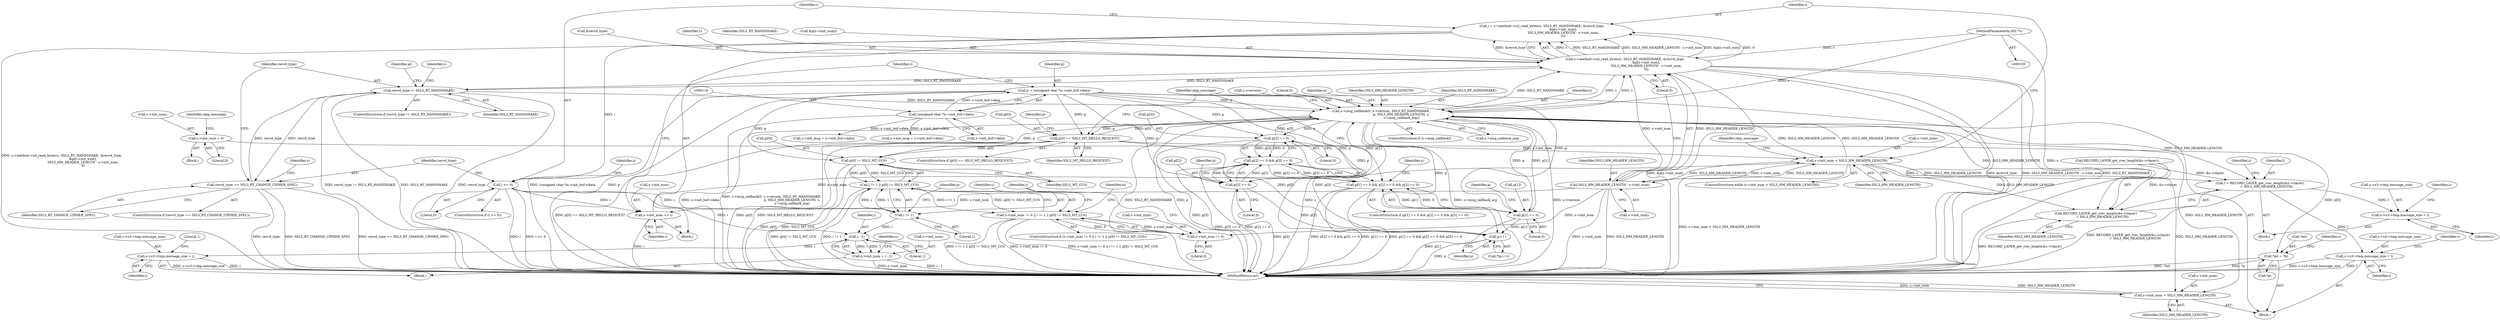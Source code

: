 digraph "0_openssl_4b390b6c3f8df925dc92a3dd6b022baa9a2f4650_0@integer" {
"1000133" [label="(Call,i = s->method->ssl_read_bytes(s, SSL3_RT_HANDSHAKE, &recvd_type,\n                                          &p[s->init_num],\n                                          SSL3_HM_HEADER_LENGTH - s->init_num,\n                                          0))"];
"1000135" [label="(Call,s->method->ssl_read_bytes(s, SSL3_RT_HANDSHAKE, &recvd_type,\n                                          &p[s->init_num],\n                                          SSL3_HM_HEADER_LENGTH - s->init_num,\n                                          0))"];
"1000286" [label="(Call,s->msg_callback(0, s->version, SSL3_RT_HANDSHAKE,\n                                        p, SSL3_HM_HEADER_LENGTH, s,\n                                        s->msg_callback_arg))"];
"1000225" [label="(Call,recvd_type != SSL3_RT_HANDSHAKE)"];
"1000165" [label="(Call,recvd_type == SSL3_RT_CHANGE_CIPHER_SPEC)"];
"1000250" [label="(Call,p[0] == SSL3_MT_HELLO_REQUEST)"];
"1000115" [label="(Call,p = (unsigned char *)s->init_buf->data)"];
"1000117" [label="(Call,(unsigned char *)s->init_buf->data)"];
"1000268" [label="(Call,p[3] == 0)"];
"1000263" [label="(Call,p[2] == 0)"];
"1000257" [label="(Call,p[1] == 0)"];
"1000127" [label="(Call,s->init_num < SSL3_HM_HEADER_LENGTH)"];
"1000236" [label="(Call,s->init_num += i)"];
"1000153" [label="(Call,i <= 0)"];
"1000133" [label="(Call,i = s->method->ssl_read_bytes(s, SSL3_RT_HANDSHAKE, &recvd_type,\n                                          &p[s->init_num],\n                                          SSL3_HM_HEADER_LENGTH - s->init_num,\n                                          0))"];
"1000146" [label="(Call,SSL3_HM_HEADER_LENGTH - s->init_num)"];
"1000274" [label="(Call,s->init_num = 0)"];
"1000106" [label="(MethodParameterIn,SSL *s)"];
"1000177" [label="(Call,i != 1)"];
"1000176" [label="(Call,i != 1 || p[0] != SSL3_MT_CCS)"];
"1000170" [label="(Call,s->init_num != 0 || i != 1 || p[0] != SSL3_MT_CCS)"];
"1000209" [label="(Call,i - 1)"];
"1000205" [label="(Call,s->init_num = i - 1)"];
"1000212" [label="(Call,s->s3->tmp.message_size = i)"];
"1000180" [label="(Call,p[0] != SSL3_MT_CCS)"];
"1000299" [label="(Call,*mt = *p)"];
"1000313" [label="(Call,p++)"];
"1000256" [label="(Call,p[1] == 0 && p[2] == 0 && p[3] == 0)"];
"1000262" [label="(Call,p[2] == 0 && p[3] == 0)"];
"1000322" [label="(Call,l = RECORD_LAYER_get_rrec_length(&s->rlayer)\n             + SSL3_HM_HEADER_LENGTH)"];
"1000331" [label="(Call,s->s3->tmp.message_size = l)"];
"1000349" [label="(Call,s->s3->tmp.message_size = l)"];
"1000324" [label="(Call,RECORD_LAYER_get_rrec_length(&s->rlayer)\n             + SSL3_HM_HEADER_LENGTH)"];
"1000367" [label="(Call,s->init_num = SSL3_HM_HEADER_LENGTH)"];
"1000171" [label="(Call,s->init_num != 0)"];
"1000129" [label="(Identifier,s)"];
"1000264" [label="(Call,p[2])"];
"1000211" [label="(Literal,1)"];
"1000251" [label="(Call,p[0])"];
"1000119" [label="(Call,s->init_buf->data)"];
"1000293" [label="(Identifier,SSL3_HM_HEADER_LENGTH)"];
"1000339" [label="(Identifier,l)"];
"1000216" [label="(Identifier,s)"];
"1000325" [label="(Call,RECORD_LAYER_get_rrec_length(&s->rlayer))"];
"1000298" [label="(Identifier,skip_message)"];
"1000132" [label="(Block,)"];
"1000358" [label="(Call,s->init_msg = s->init_buf->data)"];
"1000224" [label="(ControlStructure,if (recvd_type != SSL3_RT_HANDSHAKE))"];
"1000263" [label="(Call,p[2] == 0)"];
"1000167" [label="(Identifier,SSL3_RT_CHANGE_CIPHER_SPEC)"];
"1000324" [label="(Call,RECORD_LAYER_get_rrec_length(&s->rlayer)\n             + SSL3_HM_HEADER_LENGTH)"];
"1000210" [label="(Identifier,i)"];
"1000134" [label="(Identifier,i)"];
"1000155" [label="(Literal,0)"];
"1000371" [label="(Identifier,SSL3_HM_HEADER_LENGTH)"];
"1000270" [label="(Identifier,p)"];
"1000126" [label="(ControlStructure,while (s->init_num < SSL3_HM_HEADER_LENGTH))"];
"1000302" [label="(Call,*p)"];
"1000128" [label="(Call,s->init_num)"];
"1000209" [label="(Call,i - 1)"];
"1000332" [label="(Call,s->s3->tmp.message_size)"];
"1000272" [label="(Literal,0)"];
"1000177" [label="(Call,i != 1)"];
"1000138" [label="(Call,&recvd_type)"];
"1000225" [label="(Call,recvd_type != SSL3_RT_HANDSHAKE)"];
"1000331" [label="(Call,s->s3->tmp.message_size = l)"];
"1000342" [label="(Identifier,s)"];
"1000257" [label="(Call,p[1] == 0)"];
"1000250" [label="(Call,p[0] == SSL3_MT_HELLO_REQUEST)"];
"1000179" [label="(Literal,1)"];
"1000148" [label="(Call,s->init_num)"];
"1000154" [label="(Identifier,i)"];
"1000151" [label="(Literal,0)"];
"1000357" [label="(Identifier,l)"];
"1000322" [label="(Call,l = RECORD_LAYER_get_rrec_length(&s->rlayer)\n             + SSL3_HM_HEADER_LENGTH)"];
"1000291" [label="(Identifier,SSL3_RT_HANDSHAKE)"];
"1000269" [label="(Call,p[3])"];
"1000169" [label="(ControlStructure,if (s->init_num != 0 || i != 1 || p[0] != SSL3_MT_CCS))"];
"1000294" [label="(Identifier,s)"];
"1000368" [label="(Call,s->init_num)"];
"1000212" [label="(Call,s->s3->tmp.message_size = i)"];
"1000172" [label="(Call,s->init_num)"];
"1000288" [label="(Call,s->version)"];
"1000312" [label="(Call,*(p++))"];
"1000115" [label="(Call,p = (unsigned char *)s->init_buf->data)"];
"1000276" [label="(Identifier,s)"];
"1000173" [label="(Identifier,s)"];
"1000206" [label="(Call,s->init_num)"];
"1000226" [label="(Identifier,recvd_type)"];
"1000280" [label="(Identifier,skip_message)"];
"1000176" [label="(Call,i != 1 || p[0] != SSL3_MT_CCS)"];
"1000287" [label="(Literal,0)"];
"1000166" [label="(Identifier,recvd_type)"];
"1000136" [label="(Identifier,s)"];
"1000299" [label="(Call,*mt = *p)"];
"1000116" [label="(Identifier,p)"];
"1000133" [label="(Call,i = s->method->ssl_read_bytes(s, SSL3_RT_HANDSHAKE, &recvd_type,\n                                          &p[s->init_num],\n                                          SSL3_HM_HEADER_LENGTH - s->init_num,\n                                          0))"];
"1000184" [label="(Identifier,SSL3_MT_CCS)"];
"1000275" [label="(Call,s->init_num)"];
"1000259" [label="(Identifier,p)"];
"1000205" [label="(Call,s->init_num = i - 1)"];
"1000197" [label="(Identifier,s)"];
"1000108" [label="(Block,)"];
"1000367" [label="(Call,s->init_num = SSL3_HM_HEADER_LENGTH)"];
"1000335" [label="(Identifier,s)"];
"1000314" [label="(Identifier,p)"];
"1000255" [label="(ControlStructure,if (p[1] == 0 && p[2] == 0 && p[3] == 0))"];
"1000350" [label="(Call,s->s3->tmp.message_size)"];
"1000267" [label="(Literal,0)"];
"1000274" [label="(Call,s->init_num = 0)"];
"1000254" [label="(Identifier,SSL3_MT_HELLO_REQUEST)"];
"1000165" [label="(Call,recvd_type == SSL3_RT_CHANGE_CIPHER_SPEC)"];
"1000323" [label="(Identifier,l)"];
"1000282" [label="(ControlStructure,if (s->msg_callback))"];
"1000295" [label="(Call,s->msg_callback_arg)"];
"1000286" [label="(Call,s->msg_callback(0, s->version, SSL3_RT_HANDSHAKE,\n                                        p, SSL3_HM_HEADER_LENGTH, s,\n                                        s->msg_callback_arg))"];
"1000300" [label="(Call,*mt)"];
"1000159" [label="(Identifier,s)"];
"1000273" [label="(Block,)"];
"1000171" [label="(Call,s->init_num != 0)"];
"1000313" [label="(Call,p++)"];
"1000240" [label="(Identifier,i)"];
"1000237" [label="(Call,s->init_num)"];
"1000292" [label="(Identifier,p)"];
"1000147" [label="(Identifier,SSL3_HM_HEADER_LENGTH)"];
"1000117" [label="(Call,(unsigned char *)s->init_buf->data)"];
"1000242" [label="(Identifier,skip_message)"];
"1000168" [label="(Block,)"];
"1000308" [label="(Identifier,s)"];
"1000222" [label="(Literal,1)"];
"1000340" [label="(Call,s->init_msg = s->init_buf->data)"];
"1000187" [label="(Identifier,al)"];
"1000227" [label="(Identifier,SSL3_RT_HANDSHAKE)"];
"1000372" [label="(MethodReturn,int)"];
"1000152" [label="(ControlStructure,if (i <= 0))"];
"1000127" [label="(Call,s->init_num < SSL3_HM_HEADER_LENGTH)"];
"1000164" [label="(ControlStructure,if (recvd_type == SSL3_RT_CHANGE_CIPHER_SPEC))"];
"1000360" [label="(Identifier,s)"];
"1000137" [label="(Identifier,SSL3_RT_HANDSHAKE)"];
"1000140" [label="(Call,&p[s->init_num])"];
"1000153" [label="(Call,i <= 0)"];
"1000213" [label="(Call,s->s3->tmp.message_size)"];
"1000170" [label="(Call,s->init_num != 0 || i != 1 || p[0] != SSL3_MT_CCS)"];
"1000321" [label="(Block,)"];
"1000175" [label="(Literal,0)"];
"1000265" [label="(Identifier,p)"];
"1000268" [label="(Call,p[3] == 0)"];
"1000349" [label="(Call,s->s3->tmp.message_size = l)"];
"1000106" [label="(MethodParameterIn,SSL *s)"];
"1000258" [label="(Call,p[1])"];
"1000230" [label="(Identifier,al)"];
"1000262" [label="(Call,p[2] == 0 && p[3] == 0)"];
"1000180" [label="(Call,p[0] != SSL3_MT_CCS)"];
"1000256" [label="(Call,p[1] == 0 && p[2] == 0 && p[3] == 0)"];
"1000220" [label="(Identifier,i)"];
"1000236" [label="(Call,s->init_num += i)"];
"1000135" [label="(Call,s->method->ssl_read_bytes(s, SSL3_RT_HANDSHAKE, &recvd_type,\n                                          &p[s->init_num],\n                                          SSL3_HM_HEADER_LENGTH - s->init_num,\n                                          0))"];
"1000181" [label="(Call,p[0])"];
"1000330" [label="(Identifier,SSL3_HM_HEADER_LENGTH)"];
"1000178" [label="(Identifier,i)"];
"1000238" [label="(Identifier,s)"];
"1000261" [label="(Literal,0)"];
"1000278" [label="(Literal,0)"];
"1000131" [label="(Identifier,SSL3_HM_HEADER_LENGTH)"];
"1000182" [label="(Identifier,p)"];
"1000146" [label="(Call,SSL3_HM_HEADER_LENGTH - s->init_num)"];
"1000249" [label="(ControlStructure,if (p[0] == SSL3_MT_HELLO_REQUEST))"];
"1000133" -> "1000132"  [label="AST: "];
"1000133" -> "1000135"  [label="CFG: "];
"1000134" -> "1000133"  [label="AST: "];
"1000135" -> "1000133"  [label="AST: "];
"1000154" -> "1000133"  [label="CFG: "];
"1000133" -> "1000372"  [label="DDG: s->method->ssl_read_bytes(s, SSL3_RT_HANDSHAKE, &recvd_type,\n                                          &p[s->init_num],\n                                          SSL3_HM_HEADER_LENGTH - s->init_num,\n                                          0)"];
"1000135" -> "1000133"  [label="DDG: s"];
"1000135" -> "1000133"  [label="DDG: SSL3_RT_HANDSHAKE"];
"1000135" -> "1000133"  [label="DDG: SSL3_HM_HEADER_LENGTH - s->init_num"];
"1000135" -> "1000133"  [label="DDG: &p[s->init_num]"];
"1000135" -> "1000133"  [label="DDG: 0"];
"1000135" -> "1000133"  [label="DDG: &recvd_type"];
"1000133" -> "1000153"  [label="DDG: i"];
"1000135" -> "1000151"  [label="CFG: "];
"1000136" -> "1000135"  [label="AST: "];
"1000137" -> "1000135"  [label="AST: "];
"1000138" -> "1000135"  [label="AST: "];
"1000140" -> "1000135"  [label="AST: "];
"1000146" -> "1000135"  [label="AST: "];
"1000151" -> "1000135"  [label="AST: "];
"1000135" -> "1000372"  [label="DDG: &p[s->init_num]"];
"1000135" -> "1000372"  [label="DDG: s"];
"1000135" -> "1000372"  [label="DDG: &recvd_type"];
"1000135" -> "1000372"  [label="DDG: SSL3_HM_HEADER_LENGTH - s->init_num"];
"1000135" -> "1000372"  [label="DDG: SSL3_RT_HANDSHAKE"];
"1000286" -> "1000135"  [label="DDG: s"];
"1000286" -> "1000135"  [label="DDG: SSL3_RT_HANDSHAKE"];
"1000106" -> "1000135"  [label="DDG: s"];
"1000225" -> "1000135"  [label="DDG: SSL3_RT_HANDSHAKE"];
"1000146" -> "1000135"  [label="DDG: SSL3_HM_HEADER_LENGTH"];
"1000146" -> "1000135"  [label="DDG: s->init_num"];
"1000135" -> "1000225"  [label="DDG: SSL3_RT_HANDSHAKE"];
"1000135" -> "1000286"  [label="DDG: s"];
"1000286" -> "1000282"  [label="AST: "];
"1000286" -> "1000295"  [label="CFG: "];
"1000287" -> "1000286"  [label="AST: "];
"1000288" -> "1000286"  [label="AST: "];
"1000291" -> "1000286"  [label="AST: "];
"1000292" -> "1000286"  [label="AST: "];
"1000293" -> "1000286"  [label="AST: "];
"1000294" -> "1000286"  [label="AST: "];
"1000295" -> "1000286"  [label="AST: "];
"1000298" -> "1000286"  [label="CFG: "];
"1000286" -> "1000372"  [label="DDG: s->msg_callback(0, s->version, SSL3_RT_HANDSHAKE,\n                                        p, SSL3_HM_HEADER_LENGTH, s,\n                                        s->msg_callback_arg)"];
"1000286" -> "1000372"  [label="DDG: SSL3_RT_HANDSHAKE"];
"1000286" -> "1000372"  [label="DDG: p"];
"1000286" -> "1000372"  [label="DDG: s"];
"1000286" -> "1000372"  [label="DDG: s->msg_callback_arg"];
"1000286" -> "1000372"  [label="DDG: s->version"];
"1000286" -> "1000127"  [label="DDG: SSL3_HM_HEADER_LENGTH"];
"1000286" -> "1000180"  [label="DDG: p"];
"1000286" -> "1000250"  [label="DDG: p"];
"1000286" -> "1000257"  [label="DDG: p"];
"1000286" -> "1000263"  [label="DDG: p"];
"1000286" -> "1000268"  [label="DDG: p"];
"1000225" -> "1000286"  [label="DDG: SSL3_RT_HANDSHAKE"];
"1000250" -> "1000286"  [label="DDG: p[0]"];
"1000268" -> "1000286"  [label="DDG: p[3]"];
"1000263" -> "1000286"  [label="DDG: p[2]"];
"1000257" -> "1000286"  [label="DDG: p[1]"];
"1000115" -> "1000286"  [label="DDG: p"];
"1000127" -> "1000286"  [label="DDG: SSL3_HM_HEADER_LENGTH"];
"1000106" -> "1000286"  [label="DDG: s"];
"1000286" -> "1000313"  [label="DDG: p"];
"1000286" -> "1000322"  [label="DDG: SSL3_HM_HEADER_LENGTH"];
"1000286" -> "1000324"  [label="DDG: SSL3_HM_HEADER_LENGTH"];
"1000286" -> "1000367"  [label="DDG: SSL3_HM_HEADER_LENGTH"];
"1000225" -> "1000224"  [label="AST: "];
"1000225" -> "1000227"  [label="CFG: "];
"1000226" -> "1000225"  [label="AST: "];
"1000227" -> "1000225"  [label="AST: "];
"1000230" -> "1000225"  [label="CFG: "];
"1000238" -> "1000225"  [label="CFG: "];
"1000225" -> "1000372"  [label="DDG: recvd_type != SSL3_RT_HANDSHAKE"];
"1000225" -> "1000372"  [label="DDG: SSL3_RT_HANDSHAKE"];
"1000225" -> "1000372"  [label="DDG: recvd_type"];
"1000225" -> "1000165"  [label="DDG: recvd_type"];
"1000165" -> "1000225"  [label="DDG: recvd_type"];
"1000165" -> "1000164"  [label="AST: "];
"1000165" -> "1000167"  [label="CFG: "];
"1000166" -> "1000165"  [label="AST: "];
"1000167" -> "1000165"  [label="AST: "];
"1000173" -> "1000165"  [label="CFG: "];
"1000226" -> "1000165"  [label="CFG: "];
"1000165" -> "1000372"  [label="DDG: recvd_type"];
"1000165" -> "1000372"  [label="DDG: SSL3_RT_CHANGE_CIPHER_SPEC"];
"1000165" -> "1000372"  [label="DDG: recvd_type == SSL3_RT_CHANGE_CIPHER_SPEC"];
"1000250" -> "1000249"  [label="AST: "];
"1000250" -> "1000254"  [label="CFG: "];
"1000251" -> "1000250"  [label="AST: "];
"1000254" -> "1000250"  [label="AST: "];
"1000298" -> "1000250"  [label="CFG: "];
"1000259" -> "1000250"  [label="CFG: "];
"1000250" -> "1000372"  [label="DDG: p[0]"];
"1000250" -> "1000372"  [label="DDG: SSL3_MT_HELLO_REQUEST"];
"1000250" -> "1000372"  [label="DDG: p[0] == SSL3_MT_HELLO_REQUEST"];
"1000250" -> "1000180"  [label="DDG: p[0]"];
"1000115" -> "1000250"  [label="DDG: p"];
"1000250" -> "1000299"  [label="DDG: p[0]"];
"1000250" -> "1000313"  [label="DDG: p[0]"];
"1000115" -> "1000108"  [label="AST: "];
"1000115" -> "1000117"  [label="CFG: "];
"1000116" -> "1000115"  [label="AST: "];
"1000117" -> "1000115"  [label="AST: "];
"1000129" -> "1000115"  [label="CFG: "];
"1000115" -> "1000372"  [label="DDG: (unsigned char *)s->init_buf->data"];
"1000115" -> "1000372"  [label="DDG: p"];
"1000117" -> "1000115"  [label="DDG: s->init_buf->data"];
"1000115" -> "1000180"  [label="DDG: p"];
"1000115" -> "1000257"  [label="DDG: p"];
"1000115" -> "1000263"  [label="DDG: p"];
"1000115" -> "1000268"  [label="DDG: p"];
"1000115" -> "1000313"  [label="DDG: p"];
"1000117" -> "1000119"  [label="CFG: "];
"1000118" -> "1000117"  [label="AST: "];
"1000119" -> "1000117"  [label="AST: "];
"1000117" -> "1000372"  [label="DDG: s->init_buf->data"];
"1000117" -> "1000340"  [label="DDG: s->init_buf->data"];
"1000117" -> "1000358"  [label="DDG: s->init_buf->data"];
"1000268" -> "1000262"  [label="AST: "];
"1000268" -> "1000272"  [label="CFG: "];
"1000269" -> "1000268"  [label="AST: "];
"1000272" -> "1000268"  [label="AST: "];
"1000262" -> "1000268"  [label="CFG: "];
"1000268" -> "1000372"  [label="DDG: p[3]"];
"1000268" -> "1000262"  [label="DDG: p[3]"];
"1000268" -> "1000262"  [label="DDG: 0"];
"1000268" -> "1000313"  [label="DDG: p[3]"];
"1000263" -> "1000262"  [label="AST: "];
"1000263" -> "1000267"  [label="CFG: "];
"1000264" -> "1000263"  [label="AST: "];
"1000267" -> "1000263"  [label="AST: "];
"1000270" -> "1000263"  [label="CFG: "];
"1000262" -> "1000263"  [label="CFG: "];
"1000263" -> "1000372"  [label="DDG: p[2]"];
"1000263" -> "1000262"  [label="DDG: p[2]"];
"1000263" -> "1000262"  [label="DDG: 0"];
"1000263" -> "1000313"  [label="DDG: p[2]"];
"1000257" -> "1000256"  [label="AST: "];
"1000257" -> "1000261"  [label="CFG: "];
"1000258" -> "1000257"  [label="AST: "];
"1000261" -> "1000257"  [label="AST: "];
"1000265" -> "1000257"  [label="CFG: "];
"1000256" -> "1000257"  [label="CFG: "];
"1000257" -> "1000372"  [label="DDG: p[1]"];
"1000257" -> "1000256"  [label="DDG: p[1]"];
"1000257" -> "1000256"  [label="DDG: 0"];
"1000257" -> "1000313"  [label="DDG: p[1]"];
"1000127" -> "1000126"  [label="AST: "];
"1000127" -> "1000131"  [label="CFG: "];
"1000128" -> "1000127"  [label="AST: "];
"1000131" -> "1000127"  [label="AST: "];
"1000134" -> "1000127"  [label="CFG: "];
"1000242" -> "1000127"  [label="CFG: "];
"1000127" -> "1000372"  [label="DDG: s->init_num < SSL3_HM_HEADER_LENGTH"];
"1000236" -> "1000127"  [label="DDG: s->init_num"];
"1000274" -> "1000127"  [label="DDG: s->init_num"];
"1000146" -> "1000127"  [label="DDG: SSL3_HM_HEADER_LENGTH"];
"1000127" -> "1000146"  [label="DDG: SSL3_HM_HEADER_LENGTH"];
"1000127" -> "1000146"  [label="DDG: s->init_num"];
"1000127" -> "1000322"  [label="DDG: SSL3_HM_HEADER_LENGTH"];
"1000127" -> "1000324"  [label="DDG: SSL3_HM_HEADER_LENGTH"];
"1000127" -> "1000367"  [label="DDG: SSL3_HM_HEADER_LENGTH"];
"1000236" -> "1000132"  [label="AST: "];
"1000236" -> "1000240"  [label="CFG: "];
"1000237" -> "1000236"  [label="AST: "];
"1000240" -> "1000236"  [label="AST: "];
"1000129" -> "1000236"  [label="CFG: "];
"1000236" -> "1000372"  [label="DDG: i"];
"1000153" -> "1000236"  [label="DDG: i"];
"1000146" -> "1000236"  [label="DDG: s->init_num"];
"1000153" -> "1000152"  [label="AST: "];
"1000153" -> "1000155"  [label="CFG: "];
"1000154" -> "1000153"  [label="AST: "];
"1000155" -> "1000153"  [label="AST: "];
"1000159" -> "1000153"  [label="CFG: "];
"1000166" -> "1000153"  [label="CFG: "];
"1000153" -> "1000372"  [label="DDG: i <= 0"];
"1000153" -> "1000372"  [label="DDG: i"];
"1000153" -> "1000177"  [label="DDG: i"];
"1000153" -> "1000209"  [label="DDG: i"];
"1000146" -> "1000148"  [label="CFG: "];
"1000147" -> "1000146"  [label="AST: "];
"1000148" -> "1000146"  [label="AST: "];
"1000151" -> "1000146"  [label="CFG: "];
"1000146" -> "1000372"  [label="DDG: s->init_num"];
"1000146" -> "1000372"  [label="DDG: SSL3_HM_HEADER_LENGTH"];
"1000146" -> "1000171"  [label="DDG: s->init_num"];
"1000274" -> "1000273"  [label="AST: "];
"1000274" -> "1000278"  [label="CFG: "];
"1000275" -> "1000274"  [label="AST: "];
"1000278" -> "1000274"  [label="AST: "];
"1000280" -> "1000274"  [label="CFG: "];
"1000106" -> "1000105"  [label="AST: "];
"1000106" -> "1000372"  [label="DDG: s"];
"1000177" -> "1000176"  [label="AST: "];
"1000177" -> "1000179"  [label="CFG: "];
"1000178" -> "1000177"  [label="AST: "];
"1000179" -> "1000177"  [label="AST: "];
"1000182" -> "1000177"  [label="CFG: "];
"1000176" -> "1000177"  [label="CFG: "];
"1000177" -> "1000176"  [label="DDG: i"];
"1000177" -> "1000176"  [label="DDG: 1"];
"1000177" -> "1000209"  [label="DDG: i"];
"1000176" -> "1000170"  [label="AST: "];
"1000176" -> "1000180"  [label="CFG: "];
"1000180" -> "1000176"  [label="AST: "];
"1000170" -> "1000176"  [label="CFG: "];
"1000176" -> "1000372"  [label="DDG: p[0] != SSL3_MT_CCS"];
"1000176" -> "1000372"  [label="DDG: i != 1"];
"1000176" -> "1000170"  [label="DDG: i != 1"];
"1000176" -> "1000170"  [label="DDG: p[0] != SSL3_MT_CCS"];
"1000180" -> "1000176"  [label="DDG: p[0]"];
"1000180" -> "1000176"  [label="DDG: SSL3_MT_CCS"];
"1000170" -> "1000169"  [label="AST: "];
"1000170" -> "1000171"  [label="CFG: "];
"1000171" -> "1000170"  [label="AST: "];
"1000187" -> "1000170"  [label="CFG: "];
"1000197" -> "1000170"  [label="CFG: "];
"1000170" -> "1000372"  [label="DDG: i != 1 || p[0] != SSL3_MT_CCS"];
"1000170" -> "1000372"  [label="DDG: s->init_num != 0"];
"1000170" -> "1000372"  [label="DDG: s->init_num != 0 || i != 1 || p[0] != SSL3_MT_CCS"];
"1000171" -> "1000170"  [label="DDG: s->init_num"];
"1000171" -> "1000170"  [label="DDG: 0"];
"1000209" -> "1000205"  [label="AST: "];
"1000209" -> "1000211"  [label="CFG: "];
"1000210" -> "1000209"  [label="AST: "];
"1000211" -> "1000209"  [label="AST: "];
"1000205" -> "1000209"  [label="CFG: "];
"1000209" -> "1000205"  [label="DDG: i"];
"1000209" -> "1000205"  [label="DDG: 1"];
"1000209" -> "1000212"  [label="DDG: i"];
"1000205" -> "1000168"  [label="AST: "];
"1000206" -> "1000205"  [label="AST: "];
"1000216" -> "1000205"  [label="CFG: "];
"1000205" -> "1000372"  [label="DDG: i - 1"];
"1000205" -> "1000372"  [label="DDG: s->init_num"];
"1000212" -> "1000168"  [label="AST: "];
"1000212" -> "1000220"  [label="CFG: "];
"1000213" -> "1000212"  [label="AST: "];
"1000220" -> "1000212"  [label="AST: "];
"1000222" -> "1000212"  [label="CFG: "];
"1000212" -> "1000372"  [label="DDG: s->s3->tmp.message_size"];
"1000212" -> "1000372"  [label="DDG: i"];
"1000180" -> "1000184"  [label="CFG: "];
"1000181" -> "1000180"  [label="AST: "];
"1000184" -> "1000180"  [label="AST: "];
"1000180" -> "1000372"  [label="DDG: p[0]"];
"1000180" -> "1000372"  [label="DDG: SSL3_MT_CCS"];
"1000299" -> "1000108"  [label="AST: "];
"1000299" -> "1000302"  [label="CFG: "];
"1000300" -> "1000299"  [label="AST: "];
"1000302" -> "1000299"  [label="AST: "];
"1000308" -> "1000299"  [label="CFG: "];
"1000299" -> "1000372"  [label="DDG: *p"];
"1000299" -> "1000372"  [label="DDG: *mt"];
"1000313" -> "1000312"  [label="AST: "];
"1000313" -> "1000314"  [label="CFG: "];
"1000314" -> "1000313"  [label="AST: "];
"1000312" -> "1000313"  [label="CFG: "];
"1000313" -> "1000372"  [label="DDG: p"];
"1000256" -> "1000255"  [label="AST: "];
"1000256" -> "1000262"  [label="CFG: "];
"1000262" -> "1000256"  [label="AST: "];
"1000298" -> "1000256"  [label="CFG: "];
"1000276" -> "1000256"  [label="CFG: "];
"1000256" -> "1000372"  [label="DDG: p[2] == 0 && p[3] == 0"];
"1000256" -> "1000372"  [label="DDG: p[1] == 0"];
"1000256" -> "1000372"  [label="DDG: p[1] == 0 && p[2] == 0 && p[3] == 0"];
"1000262" -> "1000256"  [label="DDG: p[2] == 0"];
"1000262" -> "1000256"  [label="DDG: p[3] == 0"];
"1000262" -> "1000372"  [label="DDG: p[3] == 0"];
"1000262" -> "1000372"  [label="DDG: p[2] == 0"];
"1000322" -> "1000321"  [label="AST: "];
"1000322" -> "1000324"  [label="CFG: "];
"1000323" -> "1000322"  [label="AST: "];
"1000324" -> "1000322"  [label="AST: "];
"1000335" -> "1000322"  [label="CFG: "];
"1000322" -> "1000372"  [label="DDG: RECORD_LAYER_get_rrec_length(&s->rlayer)\n             + SSL3_HM_HEADER_LENGTH"];
"1000325" -> "1000322"  [label="DDG: &s->rlayer"];
"1000322" -> "1000331"  [label="DDG: l"];
"1000322" -> "1000349"  [label="DDG: l"];
"1000331" -> "1000321"  [label="AST: "];
"1000331" -> "1000339"  [label="CFG: "];
"1000332" -> "1000331"  [label="AST: "];
"1000339" -> "1000331"  [label="AST: "];
"1000342" -> "1000331"  [label="CFG: "];
"1000349" -> "1000108"  [label="AST: "];
"1000349" -> "1000357"  [label="CFG: "];
"1000350" -> "1000349"  [label="AST: "];
"1000357" -> "1000349"  [label="AST: "];
"1000360" -> "1000349"  [label="CFG: "];
"1000349" -> "1000372"  [label="DDG: l"];
"1000349" -> "1000372"  [label="DDG: s->s3->tmp.message_size"];
"1000324" -> "1000330"  [label="CFG: "];
"1000325" -> "1000324"  [label="AST: "];
"1000330" -> "1000324"  [label="AST: "];
"1000324" -> "1000372"  [label="DDG: RECORD_LAYER_get_rrec_length(&s->rlayer)"];
"1000325" -> "1000324"  [label="DDG: &s->rlayer"];
"1000367" -> "1000108"  [label="AST: "];
"1000367" -> "1000371"  [label="CFG: "];
"1000368" -> "1000367"  [label="AST: "];
"1000371" -> "1000367"  [label="AST: "];
"1000372" -> "1000367"  [label="CFG: "];
"1000367" -> "1000372"  [label="DDG: s->init_num"];
"1000367" -> "1000372"  [label="DDG: SSL3_HM_HEADER_LENGTH"];
"1000171" -> "1000175"  [label="CFG: "];
"1000172" -> "1000171"  [label="AST: "];
"1000175" -> "1000171"  [label="AST: "];
"1000178" -> "1000171"  [label="CFG: "];
}
